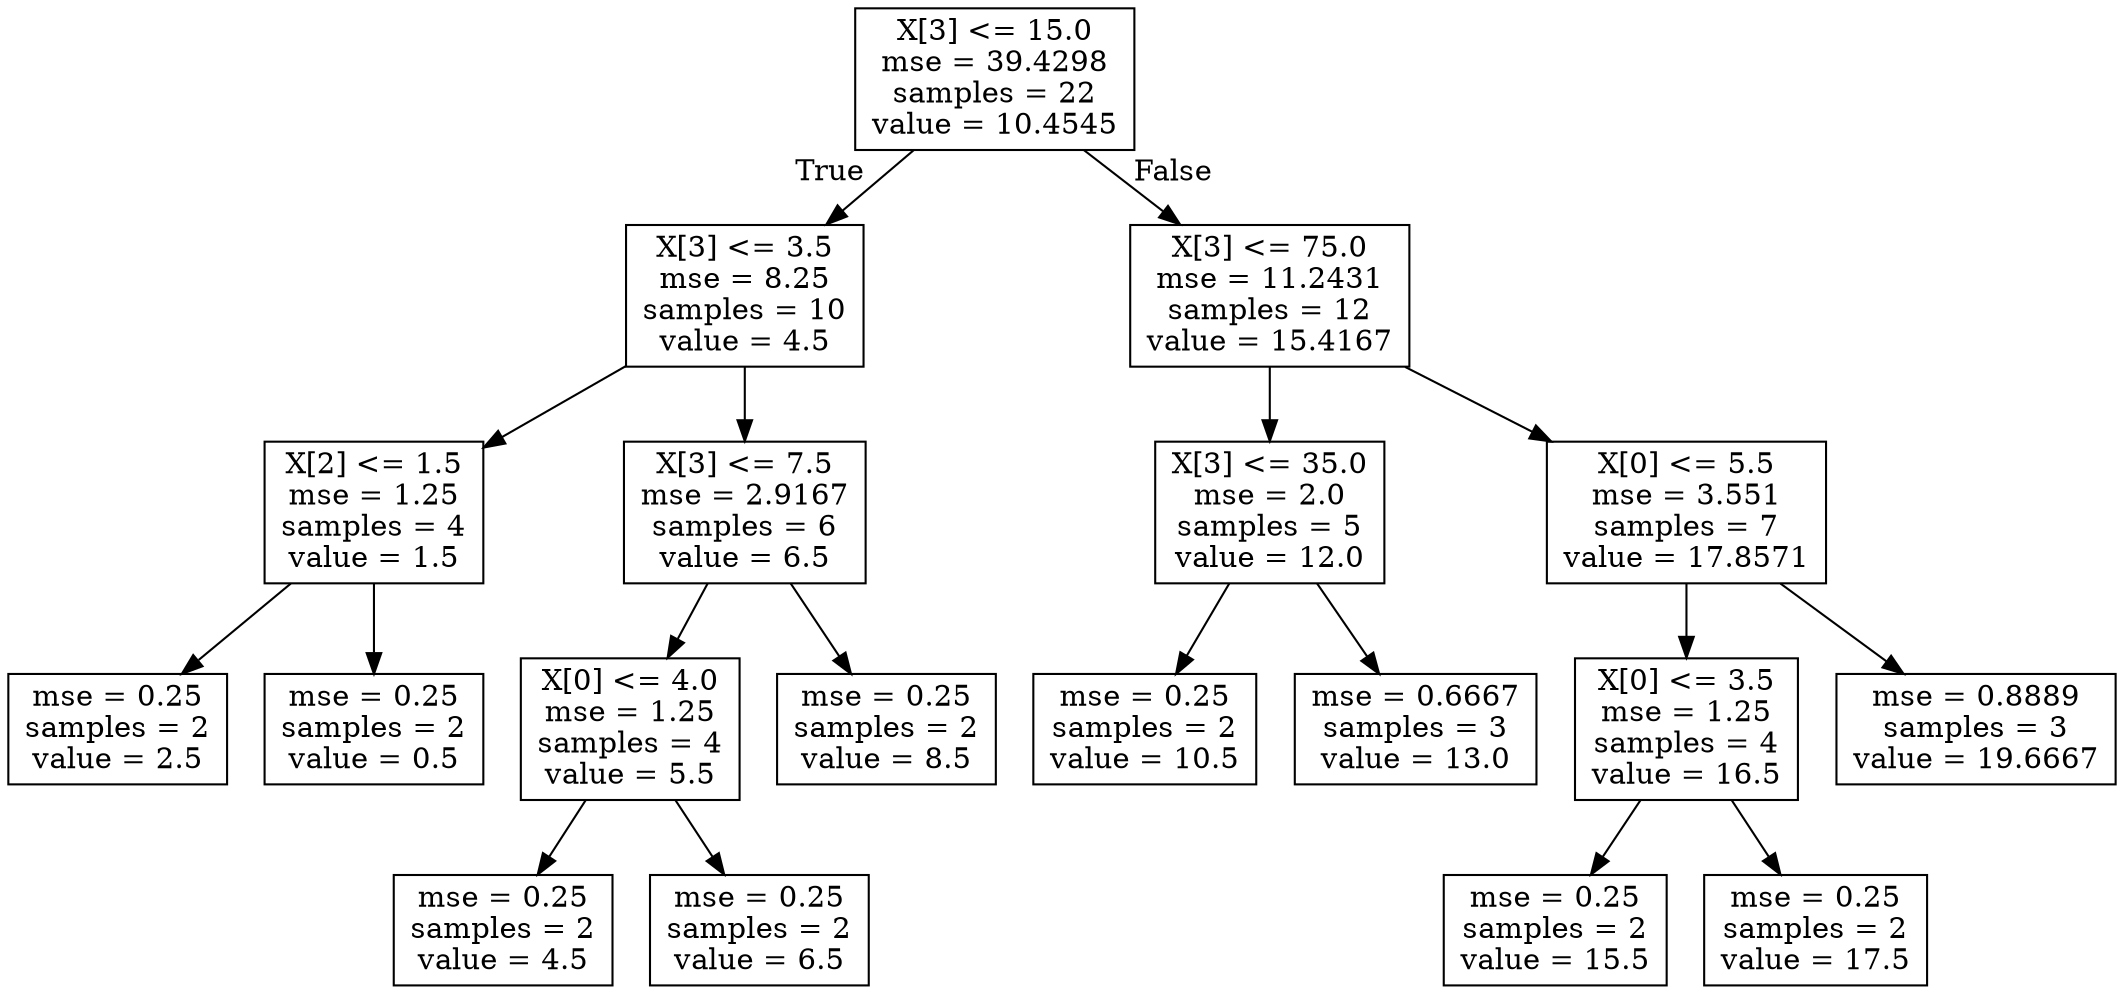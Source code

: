 digraph Tree {
node [shape=box] ;
0 [label="X[3] <= 15.0\nmse = 39.4298\nsamples = 22\nvalue = 10.4545"] ;
1 [label="X[3] <= 3.5\nmse = 8.25\nsamples = 10\nvalue = 4.5"] ;
0 -> 1 [labeldistance=2.5, labelangle=45, headlabel="True"] ;
2 [label="X[2] <= 1.5\nmse = 1.25\nsamples = 4\nvalue = 1.5"] ;
1 -> 2 ;
3 [label="mse = 0.25\nsamples = 2\nvalue = 2.5"] ;
2 -> 3 ;
4 [label="mse = 0.25\nsamples = 2\nvalue = 0.5"] ;
2 -> 4 ;
5 [label="X[3] <= 7.5\nmse = 2.9167\nsamples = 6\nvalue = 6.5"] ;
1 -> 5 ;
6 [label="X[0] <= 4.0\nmse = 1.25\nsamples = 4\nvalue = 5.5"] ;
5 -> 6 ;
7 [label="mse = 0.25\nsamples = 2\nvalue = 4.5"] ;
6 -> 7 ;
8 [label="mse = 0.25\nsamples = 2\nvalue = 6.5"] ;
6 -> 8 ;
9 [label="mse = 0.25\nsamples = 2\nvalue = 8.5"] ;
5 -> 9 ;
10 [label="X[3] <= 75.0\nmse = 11.2431\nsamples = 12\nvalue = 15.4167"] ;
0 -> 10 [labeldistance=2.5, labelangle=-45, headlabel="False"] ;
11 [label="X[3] <= 35.0\nmse = 2.0\nsamples = 5\nvalue = 12.0"] ;
10 -> 11 ;
12 [label="mse = 0.25\nsamples = 2\nvalue = 10.5"] ;
11 -> 12 ;
13 [label="mse = 0.6667\nsamples = 3\nvalue = 13.0"] ;
11 -> 13 ;
14 [label="X[0] <= 5.5\nmse = 3.551\nsamples = 7\nvalue = 17.8571"] ;
10 -> 14 ;
15 [label="X[0] <= 3.5\nmse = 1.25\nsamples = 4\nvalue = 16.5"] ;
14 -> 15 ;
16 [label="mse = 0.25\nsamples = 2\nvalue = 15.5"] ;
15 -> 16 ;
17 [label="mse = 0.25\nsamples = 2\nvalue = 17.5"] ;
15 -> 17 ;
18 [label="mse = 0.8889\nsamples = 3\nvalue = 19.6667"] ;
14 -> 18 ;
}
